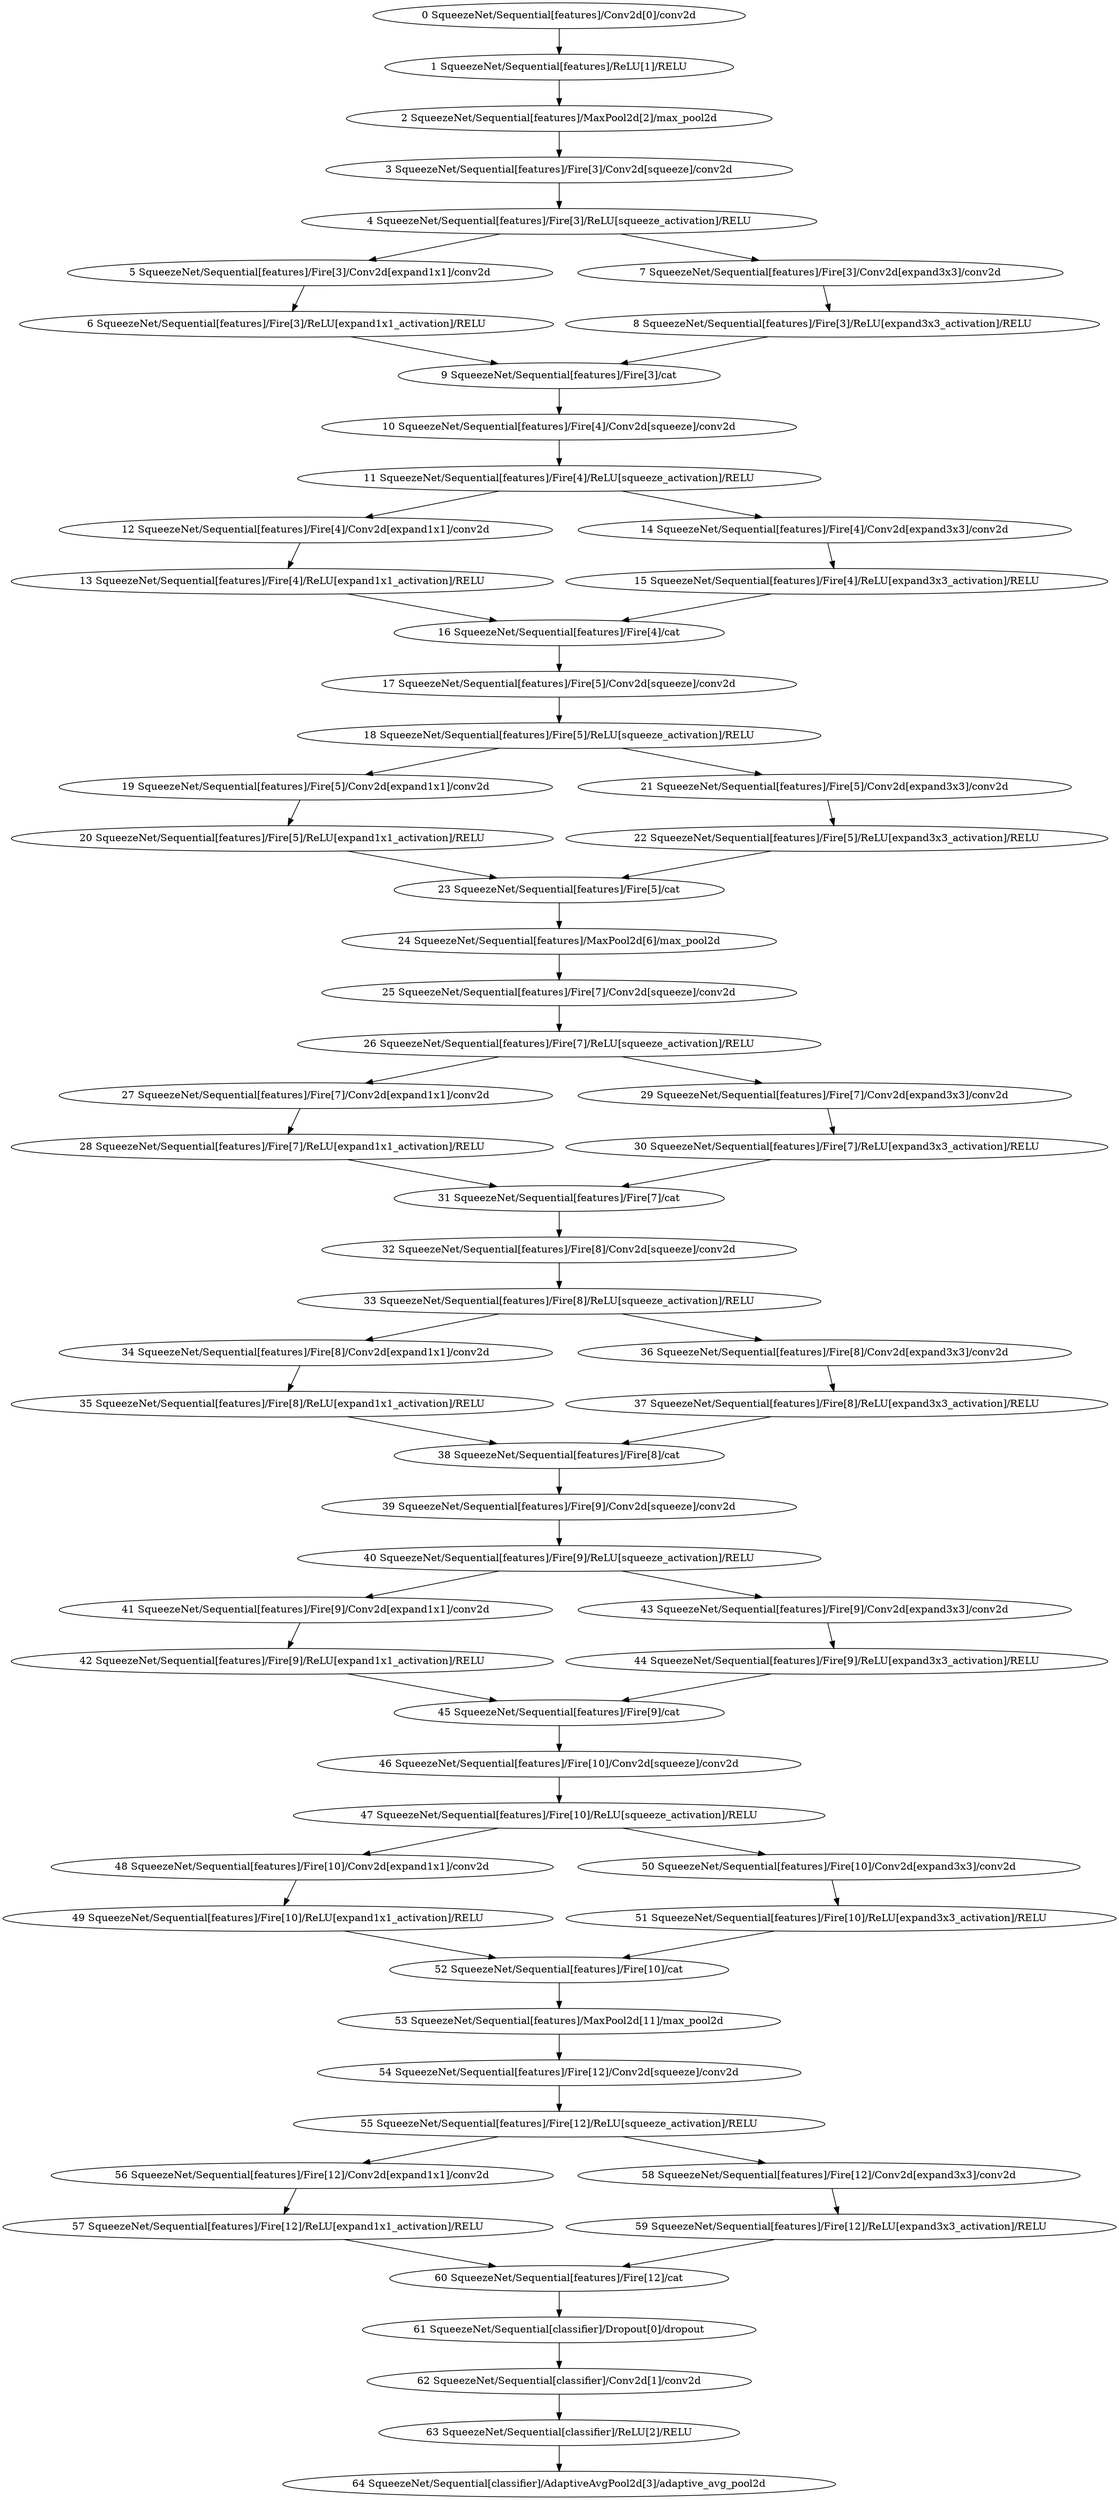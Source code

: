 strict digraph  {
"0 SqueezeNet/Sequential[features]/Conv2d[0]/conv2d" [id=0, scope="SqueezeNet/Sequential[features]/Conv2d[0]", type=conv2d];
"1 SqueezeNet/Sequential[features]/ReLU[1]/RELU" [id=1, scope="SqueezeNet/Sequential[features]/ReLU[1]", type=RELU];
"2 SqueezeNet/Sequential[features]/MaxPool2d[2]/max_pool2d" [id=2, scope="SqueezeNet/Sequential[features]/MaxPool2d[2]", type=max_pool2d];
"3 SqueezeNet/Sequential[features]/Fire[3]/Conv2d[squeeze]/conv2d" [id=3, scope="SqueezeNet/Sequential[features]/Fire[3]/Conv2d[squeeze]", type=conv2d];
"4 SqueezeNet/Sequential[features]/Fire[3]/ReLU[squeeze_activation]/RELU" [id=4, scope="SqueezeNet/Sequential[features]/Fire[3]/ReLU[squeeze_activation]", type=RELU];
"5 SqueezeNet/Sequential[features]/Fire[3]/Conv2d[expand1x1]/conv2d" [id=5, scope="SqueezeNet/Sequential[features]/Fire[3]/Conv2d[expand1x1]", type=conv2d];
"6 SqueezeNet/Sequential[features]/Fire[3]/ReLU[expand1x1_activation]/RELU" [id=6, scope="SqueezeNet/Sequential[features]/Fire[3]/ReLU[expand1x1_activation]", type=RELU];
"7 SqueezeNet/Sequential[features]/Fire[3]/Conv2d[expand3x3]/conv2d" [id=7, scope="SqueezeNet/Sequential[features]/Fire[3]/Conv2d[expand3x3]", type=conv2d];
"8 SqueezeNet/Sequential[features]/Fire[3]/ReLU[expand3x3_activation]/RELU" [id=8, scope="SqueezeNet/Sequential[features]/Fire[3]/ReLU[expand3x3_activation]", type=RELU];
"9 SqueezeNet/Sequential[features]/Fire[3]/cat" [id=9, scope="SqueezeNet/Sequential[features]/Fire[3]", type=cat];
"10 SqueezeNet/Sequential[features]/Fire[4]/Conv2d[squeeze]/conv2d" [id=10, scope="SqueezeNet/Sequential[features]/Fire[4]/Conv2d[squeeze]", type=conv2d];
"11 SqueezeNet/Sequential[features]/Fire[4]/ReLU[squeeze_activation]/RELU" [id=11, scope="SqueezeNet/Sequential[features]/Fire[4]/ReLU[squeeze_activation]", type=RELU];
"12 SqueezeNet/Sequential[features]/Fire[4]/Conv2d[expand1x1]/conv2d" [id=12, scope="SqueezeNet/Sequential[features]/Fire[4]/Conv2d[expand1x1]", type=conv2d];
"13 SqueezeNet/Sequential[features]/Fire[4]/ReLU[expand1x1_activation]/RELU" [id=13, scope="SqueezeNet/Sequential[features]/Fire[4]/ReLU[expand1x1_activation]", type=RELU];
"14 SqueezeNet/Sequential[features]/Fire[4]/Conv2d[expand3x3]/conv2d" [id=14, scope="SqueezeNet/Sequential[features]/Fire[4]/Conv2d[expand3x3]", type=conv2d];
"15 SqueezeNet/Sequential[features]/Fire[4]/ReLU[expand3x3_activation]/RELU" [id=15, scope="SqueezeNet/Sequential[features]/Fire[4]/ReLU[expand3x3_activation]", type=RELU];
"16 SqueezeNet/Sequential[features]/Fire[4]/cat" [id=16, scope="SqueezeNet/Sequential[features]/Fire[4]", type=cat];
"17 SqueezeNet/Sequential[features]/Fire[5]/Conv2d[squeeze]/conv2d" [id=17, scope="SqueezeNet/Sequential[features]/Fire[5]/Conv2d[squeeze]", type=conv2d];
"18 SqueezeNet/Sequential[features]/Fire[5]/ReLU[squeeze_activation]/RELU" [id=18, scope="SqueezeNet/Sequential[features]/Fire[5]/ReLU[squeeze_activation]", type=RELU];
"19 SqueezeNet/Sequential[features]/Fire[5]/Conv2d[expand1x1]/conv2d" [id=19, scope="SqueezeNet/Sequential[features]/Fire[5]/Conv2d[expand1x1]", type=conv2d];
"20 SqueezeNet/Sequential[features]/Fire[5]/ReLU[expand1x1_activation]/RELU" [id=20, scope="SqueezeNet/Sequential[features]/Fire[5]/ReLU[expand1x1_activation]", type=RELU];
"21 SqueezeNet/Sequential[features]/Fire[5]/Conv2d[expand3x3]/conv2d" [id=21, scope="SqueezeNet/Sequential[features]/Fire[5]/Conv2d[expand3x3]", type=conv2d];
"22 SqueezeNet/Sequential[features]/Fire[5]/ReLU[expand3x3_activation]/RELU" [id=22, scope="SqueezeNet/Sequential[features]/Fire[5]/ReLU[expand3x3_activation]", type=RELU];
"23 SqueezeNet/Sequential[features]/Fire[5]/cat" [id=23, scope="SqueezeNet/Sequential[features]/Fire[5]", type=cat];
"24 SqueezeNet/Sequential[features]/MaxPool2d[6]/max_pool2d" [id=24, scope="SqueezeNet/Sequential[features]/MaxPool2d[6]", type=max_pool2d];
"25 SqueezeNet/Sequential[features]/Fire[7]/Conv2d[squeeze]/conv2d" [id=25, scope="SqueezeNet/Sequential[features]/Fire[7]/Conv2d[squeeze]", type=conv2d];
"26 SqueezeNet/Sequential[features]/Fire[7]/ReLU[squeeze_activation]/RELU" [id=26, scope="SqueezeNet/Sequential[features]/Fire[7]/ReLU[squeeze_activation]", type=RELU];
"27 SqueezeNet/Sequential[features]/Fire[7]/Conv2d[expand1x1]/conv2d" [id=27, scope="SqueezeNet/Sequential[features]/Fire[7]/Conv2d[expand1x1]", type=conv2d];
"28 SqueezeNet/Sequential[features]/Fire[7]/ReLU[expand1x1_activation]/RELU" [id=28, scope="SqueezeNet/Sequential[features]/Fire[7]/ReLU[expand1x1_activation]", type=RELU];
"29 SqueezeNet/Sequential[features]/Fire[7]/Conv2d[expand3x3]/conv2d" [id=29, scope="SqueezeNet/Sequential[features]/Fire[7]/Conv2d[expand3x3]", type=conv2d];
"30 SqueezeNet/Sequential[features]/Fire[7]/ReLU[expand3x3_activation]/RELU" [id=30, scope="SqueezeNet/Sequential[features]/Fire[7]/ReLU[expand3x3_activation]", type=RELU];
"31 SqueezeNet/Sequential[features]/Fire[7]/cat" [id=31, scope="SqueezeNet/Sequential[features]/Fire[7]", type=cat];
"32 SqueezeNet/Sequential[features]/Fire[8]/Conv2d[squeeze]/conv2d" [id=32, scope="SqueezeNet/Sequential[features]/Fire[8]/Conv2d[squeeze]", type=conv2d];
"33 SqueezeNet/Sequential[features]/Fire[8]/ReLU[squeeze_activation]/RELU" [id=33, scope="SqueezeNet/Sequential[features]/Fire[8]/ReLU[squeeze_activation]", type=RELU];
"34 SqueezeNet/Sequential[features]/Fire[8]/Conv2d[expand1x1]/conv2d" [id=34, scope="SqueezeNet/Sequential[features]/Fire[8]/Conv2d[expand1x1]", type=conv2d];
"35 SqueezeNet/Sequential[features]/Fire[8]/ReLU[expand1x1_activation]/RELU" [id=35, scope="SqueezeNet/Sequential[features]/Fire[8]/ReLU[expand1x1_activation]", type=RELU];
"36 SqueezeNet/Sequential[features]/Fire[8]/Conv2d[expand3x3]/conv2d" [id=36, scope="SqueezeNet/Sequential[features]/Fire[8]/Conv2d[expand3x3]", type=conv2d];
"37 SqueezeNet/Sequential[features]/Fire[8]/ReLU[expand3x3_activation]/RELU" [id=37, scope="SqueezeNet/Sequential[features]/Fire[8]/ReLU[expand3x3_activation]", type=RELU];
"38 SqueezeNet/Sequential[features]/Fire[8]/cat" [id=38, scope="SqueezeNet/Sequential[features]/Fire[8]", type=cat];
"39 SqueezeNet/Sequential[features]/Fire[9]/Conv2d[squeeze]/conv2d" [id=39, scope="SqueezeNet/Sequential[features]/Fire[9]/Conv2d[squeeze]", type=conv2d];
"40 SqueezeNet/Sequential[features]/Fire[9]/ReLU[squeeze_activation]/RELU" [id=40, scope="SqueezeNet/Sequential[features]/Fire[9]/ReLU[squeeze_activation]", type=RELU];
"41 SqueezeNet/Sequential[features]/Fire[9]/Conv2d[expand1x1]/conv2d" [id=41, scope="SqueezeNet/Sequential[features]/Fire[9]/Conv2d[expand1x1]", type=conv2d];
"42 SqueezeNet/Sequential[features]/Fire[9]/ReLU[expand1x1_activation]/RELU" [id=42, scope="SqueezeNet/Sequential[features]/Fire[9]/ReLU[expand1x1_activation]", type=RELU];
"43 SqueezeNet/Sequential[features]/Fire[9]/Conv2d[expand3x3]/conv2d" [id=43, scope="SqueezeNet/Sequential[features]/Fire[9]/Conv2d[expand3x3]", type=conv2d];
"44 SqueezeNet/Sequential[features]/Fire[9]/ReLU[expand3x3_activation]/RELU" [id=44, scope="SqueezeNet/Sequential[features]/Fire[9]/ReLU[expand3x3_activation]", type=RELU];
"45 SqueezeNet/Sequential[features]/Fire[9]/cat" [id=45, scope="SqueezeNet/Sequential[features]/Fire[9]", type=cat];
"46 SqueezeNet/Sequential[features]/Fire[10]/Conv2d[squeeze]/conv2d" [id=46, scope="SqueezeNet/Sequential[features]/Fire[10]/Conv2d[squeeze]", type=conv2d];
"47 SqueezeNet/Sequential[features]/Fire[10]/ReLU[squeeze_activation]/RELU" [id=47, scope="SqueezeNet/Sequential[features]/Fire[10]/ReLU[squeeze_activation]", type=RELU];
"48 SqueezeNet/Sequential[features]/Fire[10]/Conv2d[expand1x1]/conv2d" [id=48, scope="SqueezeNet/Sequential[features]/Fire[10]/Conv2d[expand1x1]", type=conv2d];
"49 SqueezeNet/Sequential[features]/Fire[10]/ReLU[expand1x1_activation]/RELU" [id=49, scope="SqueezeNet/Sequential[features]/Fire[10]/ReLU[expand1x1_activation]", type=RELU];
"50 SqueezeNet/Sequential[features]/Fire[10]/Conv2d[expand3x3]/conv2d" [id=50, scope="SqueezeNet/Sequential[features]/Fire[10]/Conv2d[expand3x3]", type=conv2d];
"51 SqueezeNet/Sequential[features]/Fire[10]/ReLU[expand3x3_activation]/RELU" [id=51, scope="SqueezeNet/Sequential[features]/Fire[10]/ReLU[expand3x3_activation]", type=RELU];
"52 SqueezeNet/Sequential[features]/Fire[10]/cat" [id=52, scope="SqueezeNet/Sequential[features]/Fire[10]", type=cat];
"53 SqueezeNet/Sequential[features]/MaxPool2d[11]/max_pool2d" [id=53, scope="SqueezeNet/Sequential[features]/MaxPool2d[11]", type=max_pool2d];
"54 SqueezeNet/Sequential[features]/Fire[12]/Conv2d[squeeze]/conv2d" [id=54, scope="SqueezeNet/Sequential[features]/Fire[12]/Conv2d[squeeze]", type=conv2d];
"55 SqueezeNet/Sequential[features]/Fire[12]/ReLU[squeeze_activation]/RELU" [id=55, scope="SqueezeNet/Sequential[features]/Fire[12]/ReLU[squeeze_activation]", type=RELU];
"56 SqueezeNet/Sequential[features]/Fire[12]/Conv2d[expand1x1]/conv2d" [id=56, scope="SqueezeNet/Sequential[features]/Fire[12]/Conv2d[expand1x1]", type=conv2d];
"57 SqueezeNet/Sequential[features]/Fire[12]/ReLU[expand1x1_activation]/RELU" [id=57, scope="SqueezeNet/Sequential[features]/Fire[12]/ReLU[expand1x1_activation]", type=RELU];
"58 SqueezeNet/Sequential[features]/Fire[12]/Conv2d[expand3x3]/conv2d" [id=58, scope="SqueezeNet/Sequential[features]/Fire[12]/Conv2d[expand3x3]", type=conv2d];
"59 SqueezeNet/Sequential[features]/Fire[12]/ReLU[expand3x3_activation]/RELU" [id=59, scope="SqueezeNet/Sequential[features]/Fire[12]/ReLU[expand3x3_activation]", type=RELU];
"60 SqueezeNet/Sequential[features]/Fire[12]/cat" [id=60, scope="SqueezeNet/Sequential[features]/Fire[12]", type=cat];
"61 SqueezeNet/Sequential[classifier]/Dropout[0]/dropout" [id=61, scope="SqueezeNet/Sequential[classifier]/Dropout[0]", type=dropout];
"62 SqueezeNet/Sequential[classifier]/Conv2d[1]/conv2d" [id=62, scope="SqueezeNet/Sequential[classifier]/Conv2d[1]", type=conv2d];
"63 SqueezeNet/Sequential[classifier]/ReLU[2]/RELU" [id=63, scope="SqueezeNet/Sequential[classifier]/ReLU[2]", type=RELU];
"64 SqueezeNet/Sequential[classifier]/AdaptiveAvgPool2d[3]/adaptive_avg_pool2d" [id=64, scope="SqueezeNet/Sequential[classifier]/AdaptiveAvgPool2d[3]", type=adaptive_avg_pool2d];
"0 SqueezeNet/Sequential[features]/Conv2d[0]/conv2d" -> "1 SqueezeNet/Sequential[features]/ReLU[1]/RELU";
"1 SqueezeNet/Sequential[features]/ReLU[1]/RELU" -> "2 SqueezeNet/Sequential[features]/MaxPool2d[2]/max_pool2d";
"2 SqueezeNet/Sequential[features]/MaxPool2d[2]/max_pool2d" -> "3 SqueezeNet/Sequential[features]/Fire[3]/Conv2d[squeeze]/conv2d";
"3 SqueezeNet/Sequential[features]/Fire[3]/Conv2d[squeeze]/conv2d" -> "4 SqueezeNet/Sequential[features]/Fire[3]/ReLU[squeeze_activation]/RELU";
"4 SqueezeNet/Sequential[features]/Fire[3]/ReLU[squeeze_activation]/RELU" -> "5 SqueezeNet/Sequential[features]/Fire[3]/Conv2d[expand1x1]/conv2d";
"4 SqueezeNet/Sequential[features]/Fire[3]/ReLU[squeeze_activation]/RELU" -> "7 SqueezeNet/Sequential[features]/Fire[3]/Conv2d[expand3x3]/conv2d";
"5 SqueezeNet/Sequential[features]/Fire[3]/Conv2d[expand1x1]/conv2d" -> "6 SqueezeNet/Sequential[features]/Fire[3]/ReLU[expand1x1_activation]/RELU";
"6 SqueezeNet/Sequential[features]/Fire[3]/ReLU[expand1x1_activation]/RELU" -> "9 SqueezeNet/Sequential[features]/Fire[3]/cat";
"7 SqueezeNet/Sequential[features]/Fire[3]/Conv2d[expand3x3]/conv2d" -> "8 SqueezeNet/Sequential[features]/Fire[3]/ReLU[expand3x3_activation]/RELU";
"8 SqueezeNet/Sequential[features]/Fire[3]/ReLU[expand3x3_activation]/RELU" -> "9 SqueezeNet/Sequential[features]/Fire[3]/cat";
"9 SqueezeNet/Sequential[features]/Fire[3]/cat" -> "10 SqueezeNet/Sequential[features]/Fire[4]/Conv2d[squeeze]/conv2d";
"10 SqueezeNet/Sequential[features]/Fire[4]/Conv2d[squeeze]/conv2d" -> "11 SqueezeNet/Sequential[features]/Fire[4]/ReLU[squeeze_activation]/RELU";
"11 SqueezeNet/Sequential[features]/Fire[4]/ReLU[squeeze_activation]/RELU" -> "12 SqueezeNet/Sequential[features]/Fire[4]/Conv2d[expand1x1]/conv2d";
"11 SqueezeNet/Sequential[features]/Fire[4]/ReLU[squeeze_activation]/RELU" -> "14 SqueezeNet/Sequential[features]/Fire[4]/Conv2d[expand3x3]/conv2d";
"12 SqueezeNet/Sequential[features]/Fire[4]/Conv2d[expand1x1]/conv2d" -> "13 SqueezeNet/Sequential[features]/Fire[4]/ReLU[expand1x1_activation]/RELU";
"13 SqueezeNet/Sequential[features]/Fire[4]/ReLU[expand1x1_activation]/RELU" -> "16 SqueezeNet/Sequential[features]/Fire[4]/cat";
"14 SqueezeNet/Sequential[features]/Fire[4]/Conv2d[expand3x3]/conv2d" -> "15 SqueezeNet/Sequential[features]/Fire[4]/ReLU[expand3x3_activation]/RELU";
"15 SqueezeNet/Sequential[features]/Fire[4]/ReLU[expand3x3_activation]/RELU" -> "16 SqueezeNet/Sequential[features]/Fire[4]/cat";
"16 SqueezeNet/Sequential[features]/Fire[4]/cat" -> "17 SqueezeNet/Sequential[features]/Fire[5]/Conv2d[squeeze]/conv2d";
"17 SqueezeNet/Sequential[features]/Fire[5]/Conv2d[squeeze]/conv2d" -> "18 SqueezeNet/Sequential[features]/Fire[5]/ReLU[squeeze_activation]/RELU";
"18 SqueezeNet/Sequential[features]/Fire[5]/ReLU[squeeze_activation]/RELU" -> "19 SqueezeNet/Sequential[features]/Fire[5]/Conv2d[expand1x1]/conv2d";
"18 SqueezeNet/Sequential[features]/Fire[5]/ReLU[squeeze_activation]/RELU" -> "21 SqueezeNet/Sequential[features]/Fire[5]/Conv2d[expand3x3]/conv2d";
"19 SqueezeNet/Sequential[features]/Fire[5]/Conv2d[expand1x1]/conv2d" -> "20 SqueezeNet/Sequential[features]/Fire[5]/ReLU[expand1x1_activation]/RELU";
"20 SqueezeNet/Sequential[features]/Fire[5]/ReLU[expand1x1_activation]/RELU" -> "23 SqueezeNet/Sequential[features]/Fire[5]/cat";
"21 SqueezeNet/Sequential[features]/Fire[5]/Conv2d[expand3x3]/conv2d" -> "22 SqueezeNet/Sequential[features]/Fire[5]/ReLU[expand3x3_activation]/RELU";
"22 SqueezeNet/Sequential[features]/Fire[5]/ReLU[expand3x3_activation]/RELU" -> "23 SqueezeNet/Sequential[features]/Fire[5]/cat";
"23 SqueezeNet/Sequential[features]/Fire[5]/cat" -> "24 SqueezeNet/Sequential[features]/MaxPool2d[6]/max_pool2d";
"24 SqueezeNet/Sequential[features]/MaxPool2d[6]/max_pool2d" -> "25 SqueezeNet/Sequential[features]/Fire[7]/Conv2d[squeeze]/conv2d";
"25 SqueezeNet/Sequential[features]/Fire[7]/Conv2d[squeeze]/conv2d" -> "26 SqueezeNet/Sequential[features]/Fire[7]/ReLU[squeeze_activation]/RELU";
"26 SqueezeNet/Sequential[features]/Fire[7]/ReLU[squeeze_activation]/RELU" -> "27 SqueezeNet/Sequential[features]/Fire[7]/Conv2d[expand1x1]/conv2d";
"26 SqueezeNet/Sequential[features]/Fire[7]/ReLU[squeeze_activation]/RELU" -> "29 SqueezeNet/Sequential[features]/Fire[7]/Conv2d[expand3x3]/conv2d";
"27 SqueezeNet/Sequential[features]/Fire[7]/Conv2d[expand1x1]/conv2d" -> "28 SqueezeNet/Sequential[features]/Fire[7]/ReLU[expand1x1_activation]/RELU";
"28 SqueezeNet/Sequential[features]/Fire[7]/ReLU[expand1x1_activation]/RELU" -> "31 SqueezeNet/Sequential[features]/Fire[7]/cat";
"29 SqueezeNet/Sequential[features]/Fire[7]/Conv2d[expand3x3]/conv2d" -> "30 SqueezeNet/Sequential[features]/Fire[7]/ReLU[expand3x3_activation]/RELU";
"30 SqueezeNet/Sequential[features]/Fire[7]/ReLU[expand3x3_activation]/RELU" -> "31 SqueezeNet/Sequential[features]/Fire[7]/cat";
"31 SqueezeNet/Sequential[features]/Fire[7]/cat" -> "32 SqueezeNet/Sequential[features]/Fire[8]/Conv2d[squeeze]/conv2d";
"32 SqueezeNet/Sequential[features]/Fire[8]/Conv2d[squeeze]/conv2d" -> "33 SqueezeNet/Sequential[features]/Fire[8]/ReLU[squeeze_activation]/RELU";
"33 SqueezeNet/Sequential[features]/Fire[8]/ReLU[squeeze_activation]/RELU" -> "34 SqueezeNet/Sequential[features]/Fire[8]/Conv2d[expand1x1]/conv2d";
"33 SqueezeNet/Sequential[features]/Fire[8]/ReLU[squeeze_activation]/RELU" -> "36 SqueezeNet/Sequential[features]/Fire[8]/Conv2d[expand3x3]/conv2d";
"34 SqueezeNet/Sequential[features]/Fire[8]/Conv2d[expand1x1]/conv2d" -> "35 SqueezeNet/Sequential[features]/Fire[8]/ReLU[expand1x1_activation]/RELU";
"35 SqueezeNet/Sequential[features]/Fire[8]/ReLU[expand1x1_activation]/RELU" -> "38 SqueezeNet/Sequential[features]/Fire[8]/cat";
"36 SqueezeNet/Sequential[features]/Fire[8]/Conv2d[expand3x3]/conv2d" -> "37 SqueezeNet/Sequential[features]/Fire[8]/ReLU[expand3x3_activation]/RELU";
"37 SqueezeNet/Sequential[features]/Fire[8]/ReLU[expand3x3_activation]/RELU" -> "38 SqueezeNet/Sequential[features]/Fire[8]/cat";
"38 SqueezeNet/Sequential[features]/Fire[8]/cat" -> "39 SqueezeNet/Sequential[features]/Fire[9]/Conv2d[squeeze]/conv2d";
"39 SqueezeNet/Sequential[features]/Fire[9]/Conv2d[squeeze]/conv2d" -> "40 SqueezeNet/Sequential[features]/Fire[9]/ReLU[squeeze_activation]/RELU";
"40 SqueezeNet/Sequential[features]/Fire[9]/ReLU[squeeze_activation]/RELU" -> "41 SqueezeNet/Sequential[features]/Fire[9]/Conv2d[expand1x1]/conv2d";
"40 SqueezeNet/Sequential[features]/Fire[9]/ReLU[squeeze_activation]/RELU" -> "43 SqueezeNet/Sequential[features]/Fire[9]/Conv2d[expand3x3]/conv2d";
"41 SqueezeNet/Sequential[features]/Fire[9]/Conv2d[expand1x1]/conv2d" -> "42 SqueezeNet/Sequential[features]/Fire[9]/ReLU[expand1x1_activation]/RELU";
"42 SqueezeNet/Sequential[features]/Fire[9]/ReLU[expand1x1_activation]/RELU" -> "45 SqueezeNet/Sequential[features]/Fire[9]/cat";
"43 SqueezeNet/Sequential[features]/Fire[9]/Conv2d[expand3x3]/conv2d" -> "44 SqueezeNet/Sequential[features]/Fire[9]/ReLU[expand3x3_activation]/RELU";
"44 SqueezeNet/Sequential[features]/Fire[9]/ReLU[expand3x3_activation]/RELU" -> "45 SqueezeNet/Sequential[features]/Fire[9]/cat";
"45 SqueezeNet/Sequential[features]/Fire[9]/cat" -> "46 SqueezeNet/Sequential[features]/Fire[10]/Conv2d[squeeze]/conv2d";
"46 SqueezeNet/Sequential[features]/Fire[10]/Conv2d[squeeze]/conv2d" -> "47 SqueezeNet/Sequential[features]/Fire[10]/ReLU[squeeze_activation]/RELU";
"47 SqueezeNet/Sequential[features]/Fire[10]/ReLU[squeeze_activation]/RELU" -> "48 SqueezeNet/Sequential[features]/Fire[10]/Conv2d[expand1x1]/conv2d";
"47 SqueezeNet/Sequential[features]/Fire[10]/ReLU[squeeze_activation]/RELU" -> "50 SqueezeNet/Sequential[features]/Fire[10]/Conv2d[expand3x3]/conv2d";
"48 SqueezeNet/Sequential[features]/Fire[10]/Conv2d[expand1x1]/conv2d" -> "49 SqueezeNet/Sequential[features]/Fire[10]/ReLU[expand1x1_activation]/RELU";
"49 SqueezeNet/Sequential[features]/Fire[10]/ReLU[expand1x1_activation]/RELU" -> "52 SqueezeNet/Sequential[features]/Fire[10]/cat";
"50 SqueezeNet/Sequential[features]/Fire[10]/Conv2d[expand3x3]/conv2d" -> "51 SqueezeNet/Sequential[features]/Fire[10]/ReLU[expand3x3_activation]/RELU";
"51 SqueezeNet/Sequential[features]/Fire[10]/ReLU[expand3x3_activation]/RELU" -> "52 SqueezeNet/Sequential[features]/Fire[10]/cat";
"52 SqueezeNet/Sequential[features]/Fire[10]/cat" -> "53 SqueezeNet/Sequential[features]/MaxPool2d[11]/max_pool2d";
"53 SqueezeNet/Sequential[features]/MaxPool2d[11]/max_pool2d" -> "54 SqueezeNet/Sequential[features]/Fire[12]/Conv2d[squeeze]/conv2d";
"54 SqueezeNet/Sequential[features]/Fire[12]/Conv2d[squeeze]/conv2d" -> "55 SqueezeNet/Sequential[features]/Fire[12]/ReLU[squeeze_activation]/RELU";
"55 SqueezeNet/Sequential[features]/Fire[12]/ReLU[squeeze_activation]/RELU" -> "56 SqueezeNet/Sequential[features]/Fire[12]/Conv2d[expand1x1]/conv2d";
"55 SqueezeNet/Sequential[features]/Fire[12]/ReLU[squeeze_activation]/RELU" -> "58 SqueezeNet/Sequential[features]/Fire[12]/Conv2d[expand3x3]/conv2d";
"56 SqueezeNet/Sequential[features]/Fire[12]/Conv2d[expand1x1]/conv2d" -> "57 SqueezeNet/Sequential[features]/Fire[12]/ReLU[expand1x1_activation]/RELU";
"57 SqueezeNet/Sequential[features]/Fire[12]/ReLU[expand1x1_activation]/RELU" -> "60 SqueezeNet/Sequential[features]/Fire[12]/cat";
"58 SqueezeNet/Sequential[features]/Fire[12]/Conv2d[expand3x3]/conv2d" -> "59 SqueezeNet/Sequential[features]/Fire[12]/ReLU[expand3x3_activation]/RELU";
"59 SqueezeNet/Sequential[features]/Fire[12]/ReLU[expand3x3_activation]/RELU" -> "60 SqueezeNet/Sequential[features]/Fire[12]/cat";
"60 SqueezeNet/Sequential[features]/Fire[12]/cat" -> "61 SqueezeNet/Sequential[classifier]/Dropout[0]/dropout";
"61 SqueezeNet/Sequential[classifier]/Dropout[0]/dropout" -> "62 SqueezeNet/Sequential[classifier]/Conv2d[1]/conv2d";
"62 SqueezeNet/Sequential[classifier]/Conv2d[1]/conv2d" -> "63 SqueezeNet/Sequential[classifier]/ReLU[2]/RELU";
"63 SqueezeNet/Sequential[classifier]/ReLU[2]/RELU" -> "64 SqueezeNet/Sequential[classifier]/AdaptiveAvgPool2d[3]/adaptive_avg_pool2d";
}
